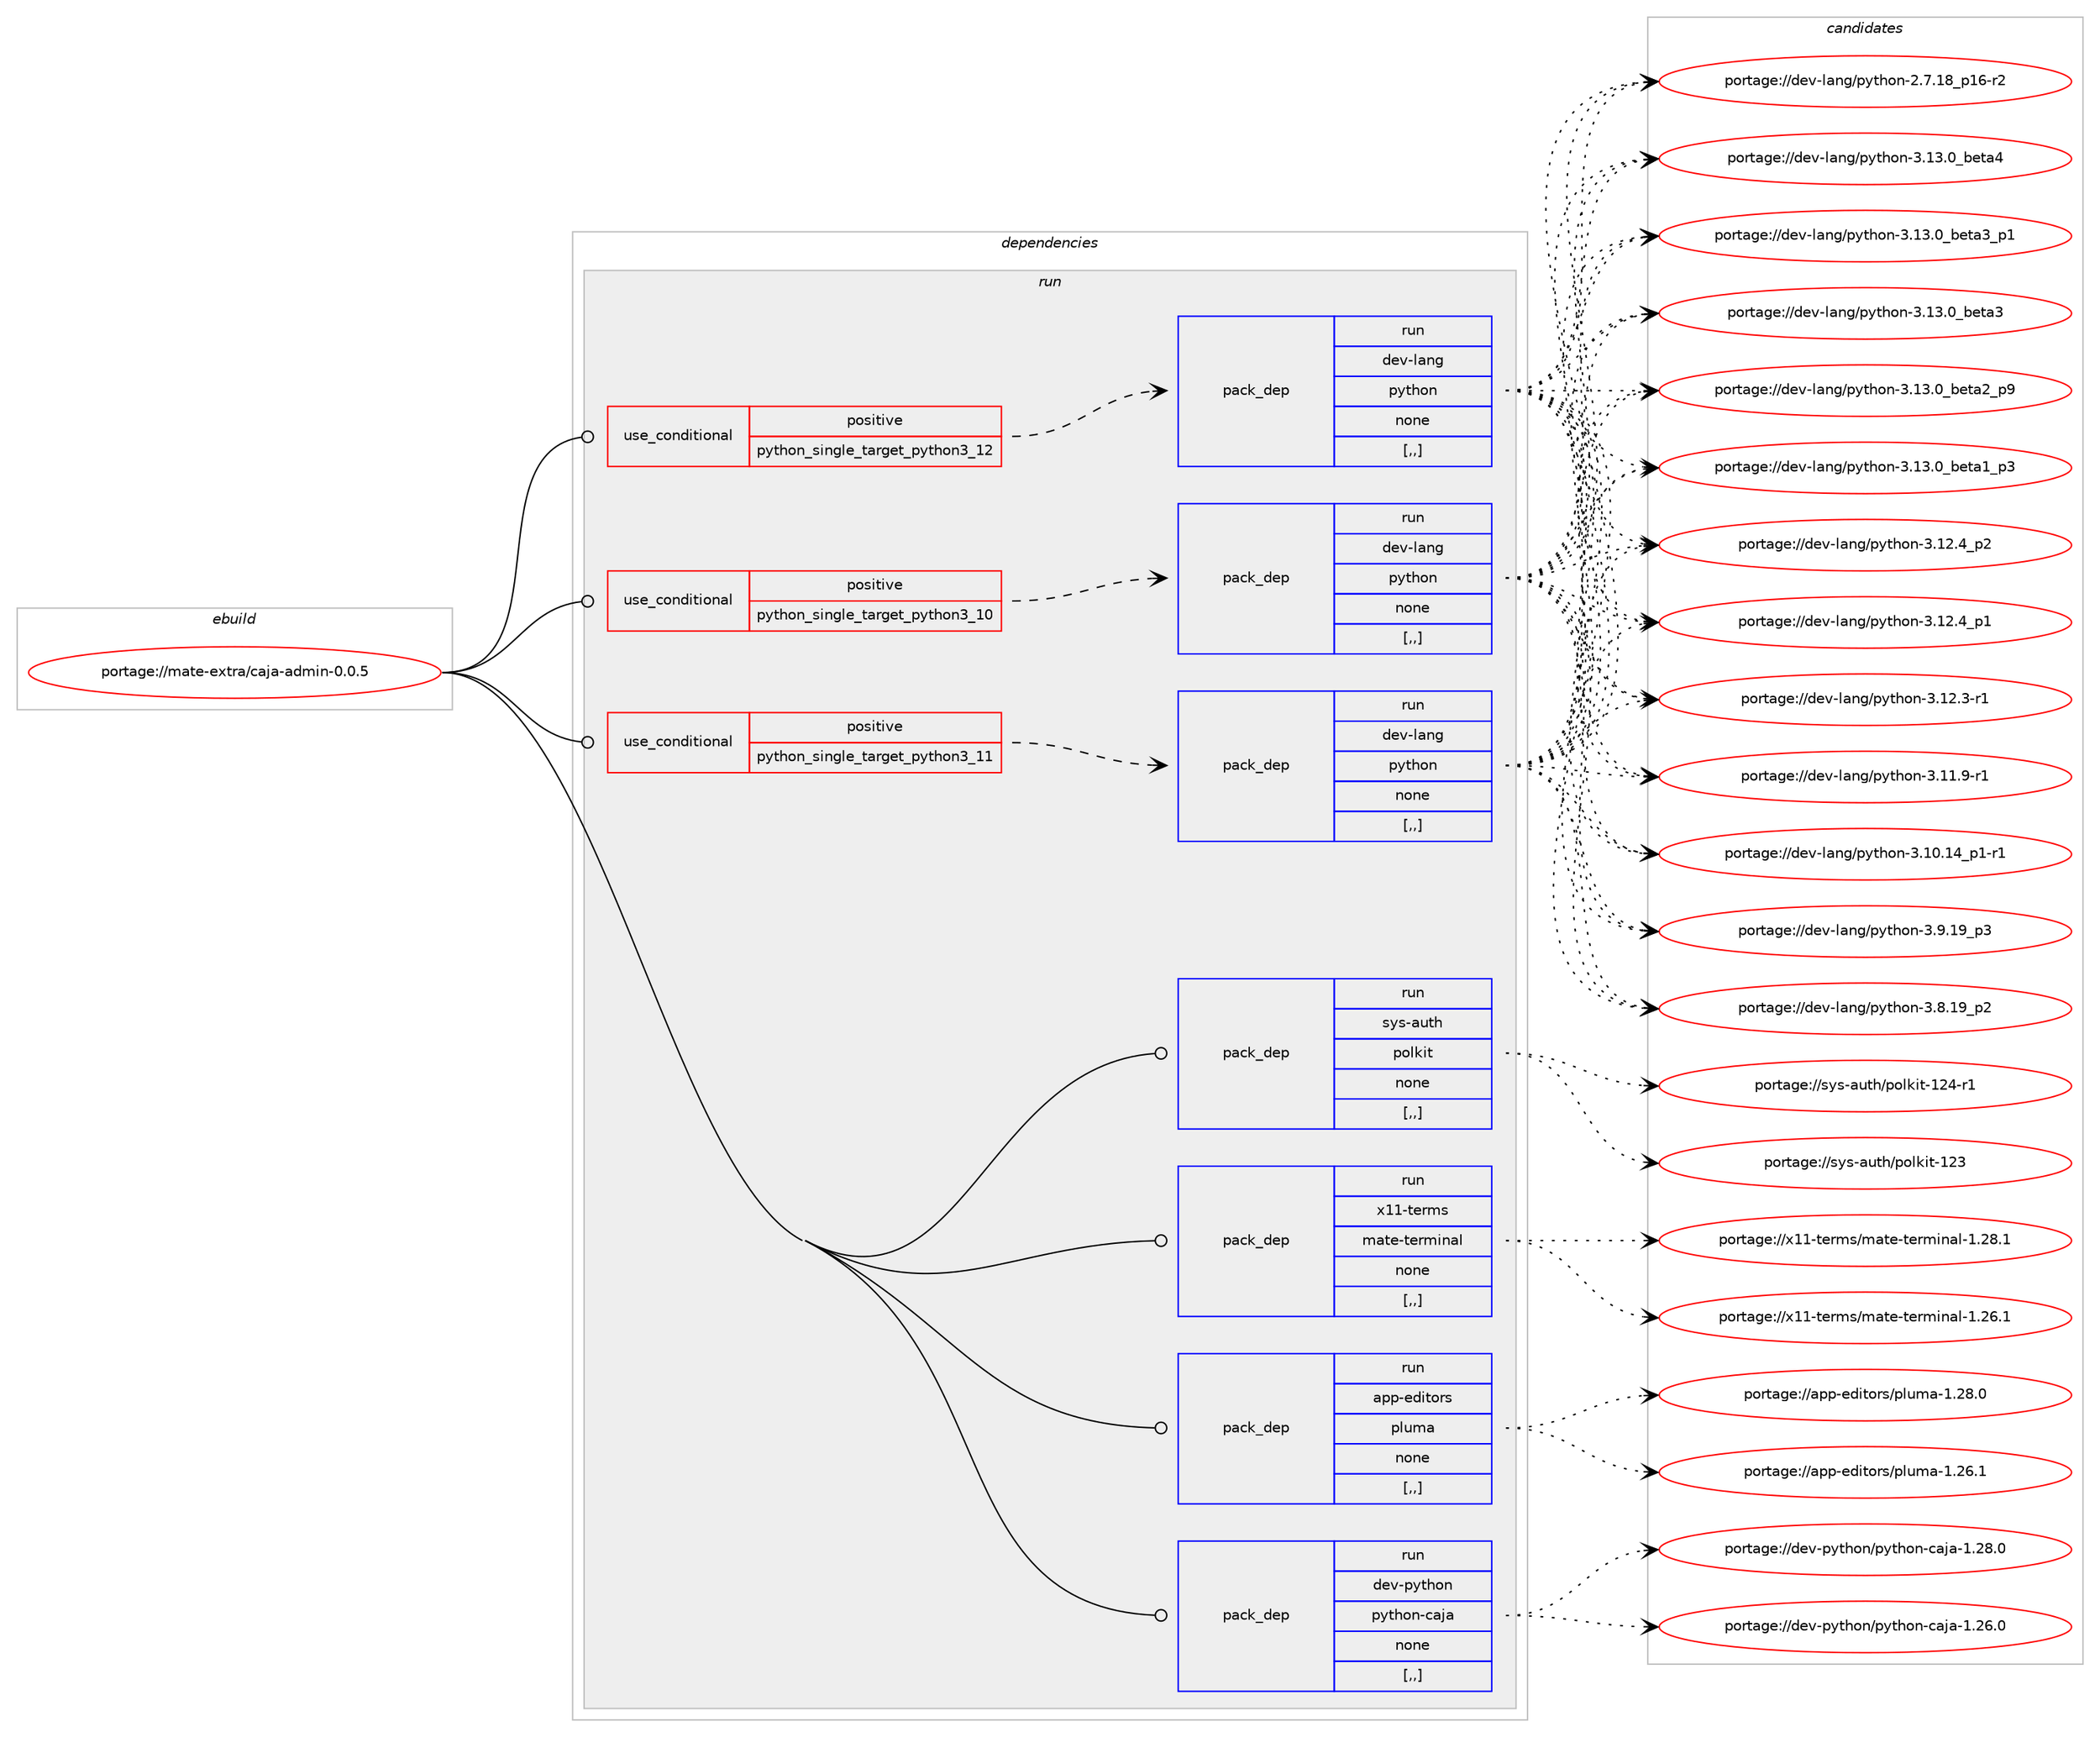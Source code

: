 digraph prolog {

# *************
# Graph options
# *************

newrank=true;
concentrate=true;
compound=true;
graph [rankdir=LR,fontname=Helvetica,fontsize=10,ranksep=1.5];#, ranksep=2.5, nodesep=0.2];
edge  [arrowhead=vee];
node  [fontname=Helvetica,fontsize=10];

# **********
# The ebuild
# **********

subgraph cluster_leftcol {
color=gray;
label=<<i>ebuild</i>>;
id [label="portage://mate-extra/caja-admin-0.0.5", color=red, width=4, href="../mate-extra/caja-admin-0.0.5.svg"];
}

# ****************
# The dependencies
# ****************

subgraph cluster_midcol {
color=gray;
label=<<i>dependencies</i>>;
subgraph cluster_compile {
fillcolor="#eeeeee";
style=filled;
label=<<i>compile</i>>;
}
subgraph cluster_compileandrun {
fillcolor="#eeeeee";
style=filled;
label=<<i>compile and run</i>>;
}
subgraph cluster_run {
fillcolor="#eeeeee";
style=filled;
label=<<i>run</i>>;
subgraph cond71006 {
dependency282461 [label=<<TABLE BORDER="0" CELLBORDER="1" CELLSPACING="0" CELLPADDING="4"><TR><TD ROWSPAN="3" CELLPADDING="10">use_conditional</TD></TR><TR><TD>positive</TD></TR><TR><TD>python_single_target_python3_10</TD></TR></TABLE>>, shape=none, color=red];
subgraph pack209145 {
dependency282462 [label=<<TABLE BORDER="0" CELLBORDER="1" CELLSPACING="0" CELLPADDING="4" WIDTH="220"><TR><TD ROWSPAN="6" CELLPADDING="30">pack_dep</TD></TR><TR><TD WIDTH="110">run</TD></TR><TR><TD>dev-lang</TD></TR><TR><TD>python</TD></TR><TR><TD>none</TD></TR><TR><TD>[,,]</TD></TR></TABLE>>, shape=none, color=blue];
}
dependency282461:e -> dependency282462:w [weight=20,style="dashed",arrowhead="vee"];
}
id:e -> dependency282461:w [weight=20,style="solid",arrowhead="odot"];
subgraph cond71007 {
dependency282463 [label=<<TABLE BORDER="0" CELLBORDER="1" CELLSPACING="0" CELLPADDING="4"><TR><TD ROWSPAN="3" CELLPADDING="10">use_conditional</TD></TR><TR><TD>positive</TD></TR><TR><TD>python_single_target_python3_11</TD></TR></TABLE>>, shape=none, color=red];
subgraph pack209146 {
dependency282464 [label=<<TABLE BORDER="0" CELLBORDER="1" CELLSPACING="0" CELLPADDING="4" WIDTH="220"><TR><TD ROWSPAN="6" CELLPADDING="30">pack_dep</TD></TR><TR><TD WIDTH="110">run</TD></TR><TR><TD>dev-lang</TD></TR><TR><TD>python</TD></TR><TR><TD>none</TD></TR><TR><TD>[,,]</TD></TR></TABLE>>, shape=none, color=blue];
}
dependency282463:e -> dependency282464:w [weight=20,style="dashed",arrowhead="vee"];
}
id:e -> dependency282463:w [weight=20,style="solid",arrowhead="odot"];
subgraph cond71008 {
dependency282465 [label=<<TABLE BORDER="0" CELLBORDER="1" CELLSPACING="0" CELLPADDING="4"><TR><TD ROWSPAN="3" CELLPADDING="10">use_conditional</TD></TR><TR><TD>positive</TD></TR><TR><TD>python_single_target_python3_12</TD></TR></TABLE>>, shape=none, color=red];
subgraph pack209147 {
dependency282466 [label=<<TABLE BORDER="0" CELLBORDER="1" CELLSPACING="0" CELLPADDING="4" WIDTH="220"><TR><TD ROWSPAN="6" CELLPADDING="30">pack_dep</TD></TR><TR><TD WIDTH="110">run</TD></TR><TR><TD>dev-lang</TD></TR><TR><TD>python</TD></TR><TR><TD>none</TD></TR><TR><TD>[,,]</TD></TR></TABLE>>, shape=none, color=blue];
}
dependency282465:e -> dependency282466:w [weight=20,style="dashed",arrowhead="vee"];
}
id:e -> dependency282465:w [weight=20,style="solid",arrowhead="odot"];
subgraph pack209148 {
dependency282467 [label=<<TABLE BORDER="0" CELLBORDER="1" CELLSPACING="0" CELLPADDING="4" WIDTH="220"><TR><TD ROWSPAN="6" CELLPADDING="30">pack_dep</TD></TR><TR><TD WIDTH="110">run</TD></TR><TR><TD>app-editors</TD></TR><TR><TD>pluma</TD></TR><TR><TD>none</TD></TR><TR><TD>[,,]</TD></TR></TABLE>>, shape=none, color=blue];
}
id:e -> dependency282467:w [weight=20,style="solid",arrowhead="odot"];
subgraph pack209149 {
dependency282468 [label=<<TABLE BORDER="0" CELLBORDER="1" CELLSPACING="0" CELLPADDING="4" WIDTH="220"><TR><TD ROWSPAN="6" CELLPADDING="30">pack_dep</TD></TR><TR><TD WIDTH="110">run</TD></TR><TR><TD>dev-python</TD></TR><TR><TD>python-caja</TD></TR><TR><TD>none</TD></TR><TR><TD>[,,]</TD></TR></TABLE>>, shape=none, color=blue];
}
id:e -> dependency282468:w [weight=20,style="solid",arrowhead="odot"];
subgraph pack209150 {
dependency282469 [label=<<TABLE BORDER="0" CELLBORDER="1" CELLSPACING="0" CELLPADDING="4" WIDTH="220"><TR><TD ROWSPAN="6" CELLPADDING="30">pack_dep</TD></TR><TR><TD WIDTH="110">run</TD></TR><TR><TD>sys-auth</TD></TR><TR><TD>polkit</TD></TR><TR><TD>none</TD></TR><TR><TD>[,,]</TD></TR></TABLE>>, shape=none, color=blue];
}
id:e -> dependency282469:w [weight=20,style="solid",arrowhead="odot"];
subgraph pack209151 {
dependency282470 [label=<<TABLE BORDER="0" CELLBORDER="1" CELLSPACING="0" CELLPADDING="4" WIDTH="220"><TR><TD ROWSPAN="6" CELLPADDING="30">pack_dep</TD></TR><TR><TD WIDTH="110">run</TD></TR><TR><TD>x11-terms</TD></TR><TR><TD>mate-terminal</TD></TR><TR><TD>none</TD></TR><TR><TD>[,,]</TD></TR></TABLE>>, shape=none, color=blue];
}
id:e -> dependency282470:w [weight=20,style="solid",arrowhead="odot"];
}
}

# **************
# The candidates
# **************

subgraph cluster_choices {
rank=same;
color=gray;
label=<<i>candidates</i>>;

subgraph choice209145 {
color=black;
nodesep=1;
choice1001011184510897110103471121211161041111104551464951464895981011169752 [label="portage://dev-lang/python-3.13.0_beta4", color=red, width=4,href="../dev-lang/python-3.13.0_beta4.svg"];
choice10010111845108971101034711212111610411111045514649514648959810111697519511249 [label="portage://dev-lang/python-3.13.0_beta3_p1", color=red, width=4,href="../dev-lang/python-3.13.0_beta3_p1.svg"];
choice1001011184510897110103471121211161041111104551464951464895981011169751 [label="portage://dev-lang/python-3.13.0_beta3", color=red, width=4,href="../dev-lang/python-3.13.0_beta3.svg"];
choice10010111845108971101034711212111610411111045514649514648959810111697509511257 [label="portage://dev-lang/python-3.13.0_beta2_p9", color=red, width=4,href="../dev-lang/python-3.13.0_beta2_p9.svg"];
choice10010111845108971101034711212111610411111045514649514648959810111697499511251 [label="portage://dev-lang/python-3.13.0_beta1_p3", color=red, width=4,href="../dev-lang/python-3.13.0_beta1_p3.svg"];
choice100101118451089711010347112121116104111110455146495046529511250 [label="portage://dev-lang/python-3.12.4_p2", color=red, width=4,href="../dev-lang/python-3.12.4_p2.svg"];
choice100101118451089711010347112121116104111110455146495046529511249 [label="portage://dev-lang/python-3.12.4_p1", color=red, width=4,href="../dev-lang/python-3.12.4_p1.svg"];
choice100101118451089711010347112121116104111110455146495046514511449 [label="portage://dev-lang/python-3.12.3-r1", color=red, width=4,href="../dev-lang/python-3.12.3-r1.svg"];
choice100101118451089711010347112121116104111110455146494946574511449 [label="portage://dev-lang/python-3.11.9-r1", color=red, width=4,href="../dev-lang/python-3.11.9-r1.svg"];
choice100101118451089711010347112121116104111110455146494846495295112494511449 [label="portage://dev-lang/python-3.10.14_p1-r1", color=red, width=4,href="../dev-lang/python-3.10.14_p1-r1.svg"];
choice100101118451089711010347112121116104111110455146574649579511251 [label="portage://dev-lang/python-3.9.19_p3", color=red, width=4,href="../dev-lang/python-3.9.19_p3.svg"];
choice100101118451089711010347112121116104111110455146564649579511250 [label="portage://dev-lang/python-3.8.19_p2", color=red, width=4,href="../dev-lang/python-3.8.19_p2.svg"];
choice100101118451089711010347112121116104111110455046554649569511249544511450 [label="portage://dev-lang/python-2.7.18_p16-r2", color=red, width=4,href="../dev-lang/python-2.7.18_p16-r2.svg"];
dependency282462:e -> choice1001011184510897110103471121211161041111104551464951464895981011169752:w [style=dotted,weight="100"];
dependency282462:e -> choice10010111845108971101034711212111610411111045514649514648959810111697519511249:w [style=dotted,weight="100"];
dependency282462:e -> choice1001011184510897110103471121211161041111104551464951464895981011169751:w [style=dotted,weight="100"];
dependency282462:e -> choice10010111845108971101034711212111610411111045514649514648959810111697509511257:w [style=dotted,weight="100"];
dependency282462:e -> choice10010111845108971101034711212111610411111045514649514648959810111697499511251:w [style=dotted,weight="100"];
dependency282462:e -> choice100101118451089711010347112121116104111110455146495046529511250:w [style=dotted,weight="100"];
dependency282462:e -> choice100101118451089711010347112121116104111110455146495046529511249:w [style=dotted,weight="100"];
dependency282462:e -> choice100101118451089711010347112121116104111110455146495046514511449:w [style=dotted,weight="100"];
dependency282462:e -> choice100101118451089711010347112121116104111110455146494946574511449:w [style=dotted,weight="100"];
dependency282462:e -> choice100101118451089711010347112121116104111110455146494846495295112494511449:w [style=dotted,weight="100"];
dependency282462:e -> choice100101118451089711010347112121116104111110455146574649579511251:w [style=dotted,weight="100"];
dependency282462:e -> choice100101118451089711010347112121116104111110455146564649579511250:w [style=dotted,weight="100"];
dependency282462:e -> choice100101118451089711010347112121116104111110455046554649569511249544511450:w [style=dotted,weight="100"];
}
subgraph choice209146 {
color=black;
nodesep=1;
choice1001011184510897110103471121211161041111104551464951464895981011169752 [label="portage://dev-lang/python-3.13.0_beta4", color=red, width=4,href="../dev-lang/python-3.13.0_beta4.svg"];
choice10010111845108971101034711212111610411111045514649514648959810111697519511249 [label="portage://dev-lang/python-3.13.0_beta3_p1", color=red, width=4,href="../dev-lang/python-3.13.0_beta3_p1.svg"];
choice1001011184510897110103471121211161041111104551464951464895981011169751 [label="portage://dev-lang/python-3.13.0_beta3", color=red, width=4,href="../dev-lang/python-3.13.0_beta3.svg"];
choice10010111845108971101034711212111610411111045514649514648959810111697509511257 [label="portage://dev-lang/python-3.13.0_beta2_p9", color=red, width=4,href="../dev-lang/python-3.13.0_beta2_p9.svg"];
choice10010111845108971101034711212111610411111045514649514648959810111697499511251 [label="portage://dev-lang/python-3.13.0_beta1_p3", color=red, width=4,href="../dev-lang/python-3.13.0_beta1_p3.svg"];
choice100101118451089711010347112121116104111110455146495046529511250 [label="portage://dev-lang/python-3.12.4_p2", color=red, width=4,href="../dev-lang/python-3.12.4_p2.svg"];
choice100101118451089711010347112121116104111110455146495046529511249 [label="portage://dev-lang/python-3.12.4_p1", color=red, width=4,href="../dev-lang/python-3.12.4_p1.svg"];
choice100101118451089711010347112121116104111110455146495046514511449 [label="portage://dev-lang/python-3.12.3-r1", color=red, width=4,href="../dev-lang/python-3.12.3-r1.svg"];
choice100101118451089711010347112121116104111110455146494946574511449 [label="portage://dev-lang/python-3.11.9-r1", color=red, width=4,href="../dev-lang/python-3.11.9-r1.svg"];
choice100101118451089711010347112121116104111110455146494846495295112494511449 [label="portage://dev-lang/python-3.10.14_p1-r1", color=red, width=4,href="../dev-lang/python-3.10.14_p1-r1.svg"];
choice100101118451089711010347112121116104111110455146574649579511251 [label="portage://dev-lang/python-3.9.19_p3", color=red, width=4,href="../dev-lang/python-3.9.19_p3.svg"];
choice100101118451089711010347112121116104111110455146564649579511250 [label="portage://dev-lang/python-3.8.19_p2", color=red, width=4,href="../dev-lang/python-3.8.19_p2.svg"];
choice100101118451089711010347112121116104111110455046554649569511249544511450 [label="portage://dev-lang/python-2.7.18_p16-r2", color=red, width=4,href="../dev-lang/python-2.7.18_p16-r2.svg"];
dependency282464:e -> choice1001011184510897110103471121211161041111104551464951464895981011169752:w [style=dotted,weight="100"];
dependency282464:e -> choice10010111845108971101034711212111610411111045514649514648959810111697519511249:w [style=dotted,weight="100"];
dependency282464:e -> choice1001011184510897110103471121211161041111104551464951464895981011169751:w [style=dotted,weight="100"];
dependency282464:e -> choice10010111845108971101034711212111610411111045514649514648959810111697509511257:w [style=dotted,weight="100"];
dependency282464:e -> choice10010111845108971101034711212111610411111045514649514648959810111697499511251:w [style=dotted,weight="100"];
dependency282464:e -> choice100101118451089711010347112121116104111110455146495046529511250:w [style=dotted,weight="100"];
dependency282464:e -> choice100101118451089711010347112121116104111110455146495046529511249:w [style=dotted,weight="100"];
dependency282464:e -> choice100101118451089711010347112121116104111110455146495046514511449:w [style=dotted,weight="100"];
dependency282464:e -> choice100101118451089711010347112121116104111110455146494946574511449:w [style=dotted,weight="100"];
dependency282464:e -> choice100101118451089711010347112121116104111110455146494846495295112494511449:w [style=dotted,weight="100"];
dependency282464:e -> choice100101118451089711010347112121116104111110455146574649579511251:w [style=dotted,weight="100"];
dependency282464:e -> choice100101118451089711010347112121116104111110455146564649579511250:w [style=dotted,weight="100"];
dependency282464:e -> choice100101118451089711010347112121116104111110455046554649569511249544511450:w [style=dotted,weight="100"];
}
subgraph choice209147 {
color=black;
nodesep=1;
choice1001011184510897110103471121211161041111104551464951464895981011169752 [label="portage://dev-lang/python-3.13.0_beta4", color=red, width=4,href="../dev-lang/python-3.13.0_beta4.svg"];
choice10010111845108971101034711212111610411111045514649514648959810111697519511249 [label="portage://dev-lang/python-3.13.0_beta3_p1", color=red, width=4,href="../dev-lang/python-3.13.0_beta3_p1.svg"];
choice1001011184510897110103471121211161041111104551464951464895981011169751 [label="portage://dev-lang/python-3.13.0_beta3", color=red, width=4,href="../dev-lang/python-3.13.0_beta3.svg"];
choice10010111845108971101034711212111610411111045514649514648959810111697509511257 [label="portage://dev-lang/python-3.13.0_beta2_p9", color=red, width=4,href="../dev-lang/python-3.13.0_beta2_p9.svg"];
choice10010111845108971101034711212111610411111045514649514648959810111697499511251 [label="portage://dev-lang/python-3.13.0_beta1_p3", color=red, width=4,href="../dev-lang/python-3.13.0_beta1_p3.svg"];
choice100101118451089711010347112121116104111110455146495046529511250 [label="portage://dev-lang/python-3.12.4_p2", color=red, width=4,href="../dev-lang/python-3.12.4_p2.svg"];
choice100101118451089711010347112121116104111110455146495046529511249 [label="portage://dev-lang/python-3.12.4_p1", color=red, width=4,href="../dev-lang/python-3.12.4_p1.svg"];
choice100101118451089711010347112121116104111110455146495046514511449 [label="portage://dev-lang/python-3.12.3-r1", color=red, width=4,href="../dev-lang/python-3.12.3-r1.svg"];
choice100101118451089711010347112121116104111110455146494946574511449 [label="portage://dev-lang/python-3.11.9-r1", color=red, width=4,href="../dev-lang/python-3.11.9-r1.svg"];
choice100101118451089711010347112121116104111110455146494846495295112494511449 [label="portage://dev-lang/python-3.10.14_p1-r1", color=red, width=4,href="../dev-lang/python-3.10.14_p1-r1.svg"];
choice100101118451089711010347112121116104111110455146574649579511251 [label="portage://dev-lang/python-3.9.19_p3", color=red, width=4,href="../dev-lang/python-3.9.19_p3.svg"];
choice100101118451089711010347112121116104111110455146564649579511250 [label="portage://dev-lang/python-3.8.19_p2", color=red, width=4,href="../dev-lang/python-3.8.19_p2.svg"];
choice100101118451089711010347112121116104111110455046554649569511249544511450 [label="portage://dev-lang/python-2.7.18_p16-r2", color=red, width=4,href="../dev-lang/python-2.7.18_p16-r2.svg"];
dependency282466:e -> choice1001011184510897110103471121211161041111104551464951464895981011169752:w [style=dotted,weight="100"];
dependency282466:e -> choice10010111845108971101034711212111610411111045514649514648959810111697519511249:w [style=dotted,weight="100"];
dependency282466:e -> choice1001011184510897110103471121211161041111104551464951464895981011169751:w [style=dotted,weight="100"];
dependency282466:e -> choice10010111845108971101034711212111610411111045514649514648959810111697509511257:w [style=dotted,weight="100"];
dependency282466:e -> choice10010111845108971101034711212111610411111045514649514648959810111697499511251:w [style=dotted,weight="100"];
dependency282466:e -> choice100101118451089711010347112121116104111110455146495046529511250:w [style=dotted,weight="100"];
dependency282466:e -> choice100101118451089711010347112121116104111110455146495046529511249:w [style=dotted,weight="100"];
dependency282466:e -> choice100101118451089711010347112121116104111110455146495046514511449:w [style=dotted,weight="100"];
dependency282466:e -> choice100101118451089711010347112121116104111110455146494946574511449:w [style=dotted,weight="100"];
dependency282466:e -> choice100101118451089711010347112121116104111110455146494846495295112494511449:w [style=dotted,weight="100"];
dependency282466:e -> choice100101118451089711010347112121116104111110455146574649579511251:w [style=dotted,weight="100"];
dependency282466:e -> choice100101118451089711010347112121116104111110455146564649579511250:w [style=dotted,weight="100"];
dependency282466:e -> choice100101118451089711010347112121116104111110455046554649569511249544511450:w [style=dotted,weight="100"];
}
subgraph choice209148 {
color=black;
nodesep=1;
choice9711211245101100105116111114115471121081171099745494650564648 [label="portage://app-editors/pluma-1.28.0", color=red, width=4,href="../app-editors/pluma-1.28.0.svg"];
choice9711211245101100105116111114115471121081171099745494650544649 [label="portage://app-editors/pluma-1.26.1", color=red, width=4,href="../app-editors/pluma-1.26.1.svg"];
dependency282467:e -> choice9711211245101100105116111114115471121081171099745494650564648:w [style=dotted,weight="100"];
dependency282467:e -> choice9711211245101100105116111114115471121081171099745494650544649:w [style=dotted,weight="100"];
}
subgraph choice209149 {
color=black;
nodesep=1;
choice10010111845112121116104111110471121211161041111104599971069745494650564648 [label="portage://dev-python/python-caja-1.28.0", color=red, width=4,href="../dev-python/python-caja-1.28.0.svg"];
choice10010111845112121116104111110471121211161041111104599971069745494650544648 [label="portage://dev-python/python-caja-1.26.0", color=red, width=4,href="../dev-python/python-caja-1.26.0.svg"];
dependency282468:e -> choice10010111845112121116104111110471121211161041111104599971069745494650564648:w [style=dotted,weight="100"];
dependency282468:e -> choice10010111845112121116104111110471121211161041111104599971069745494650544648:w [style=dotted,weight="100"];
}
subgraph choice209150 {
color=black;
nodesep=1;
choice115121115459711711610447112111108107105116454950524511449 [label="portage://sys-auth/polkit-124-r1", color=red, width=4,href="../sys-auth/polkit-124-r1.svg"];
choice11512111545971171161044711211110810710511645495051 [label="portage://sys-auth/polkit-123", color=red, width=4,href="../sys-auth/polkit-123.svg"];
dependency282469:e -> choice115121115459711711610447112111108107105116454950524511449:w [style=dotted,weight="100"];
dependency282469:e -> choice11512111545971171161044711211110810710511645495051:w [style=dotted,weight="100"];
}
subgraph choice209151 {
color=black;
nodesep=1;
choice1204949451161011141091154710997116101451161011141091051109710845494650564649 [label="portage://x11-terms/mate-terminal-1.28.1", color=red, width=4,href="../x11-terms/mate-terminal-1.28.1.svg"];
choice1204949451161011141091154710997116101451161011141091051109710845494650544649 [label="portage://x11-terms/mate-terminal-1.26.1", color=red, width=4,href="../x11-terms/mate-terminal-1.26.1.svg"];
dependency282470:e -> choice1204949451161011141091154710997116101451161011141091051109710845494650564649:w [style=dotted,weight="100"];
dependency282470:e -> choice1204949451161011141091154710997116101451161011141091051109710845494650544649:w [style=dotted,weight="100"];
}
}

}
